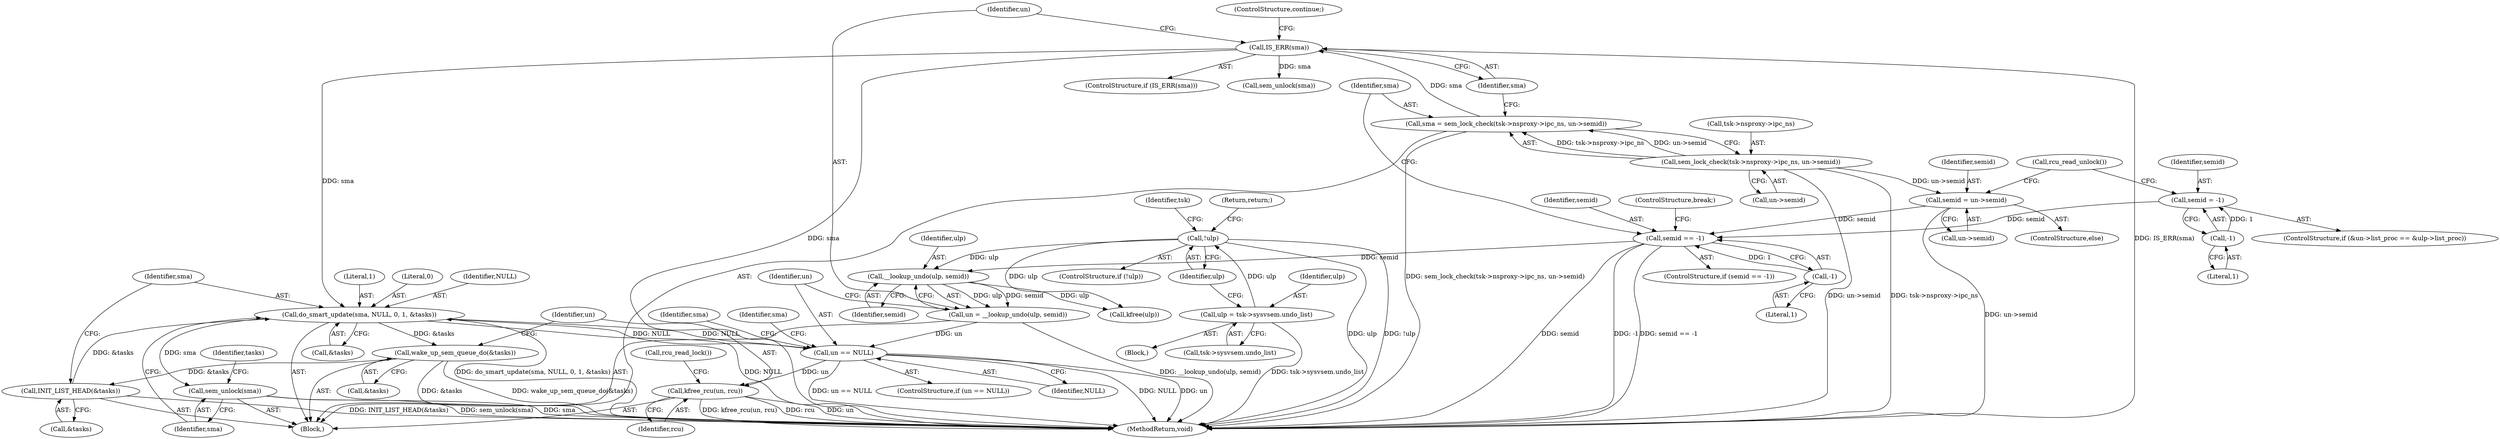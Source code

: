 digraph "1_linux_6062a8dc0517bce23e3c2f7d2fea5e22411269a3_1@API" {
"1000294" [label="(Call,do_smart_update(sma, NULL, 0, 1, &tasks))"];
"1000183" [label="(Call,IS_ERR(sma))"];
"1000171" [label="(Call,sma = sem_lock_check(tsk->nsproxy->ipc_ns, un->semid))"];
"1000173" [label="(Call,sem_lock_check(tsk->nsproxy->ipc_ns, un->semid))"];
"1000192" [label="(Call,un == NULL)"];
"1000186" [label="(Call,un = __lookup_undo(ulp, semid))"];
"1000188" [label="(Call,__lookup_undo(ulp, semid))"];
"1000118" [label="(Call,!ulp)"];
"1000110" [label="(Call,ulp = tsk->sysvsem.undo_list)"];
"1000166" [label="(Call,semid == -1)"];
"1000159" [label="(Call,semid = un->semid)"];
"1000154" [label="(Call,semid = -1)"];
"1000156" [label="(Call,-1)"];
"1000168" [label="(Call,-1)"];
"1000294" [label="(Call,do_smart_update(sma, NULL, 0, 1, &tasks))"];
"1000291" [label="(Call,INIT_LIST_HEAD(&tasks))"];
"1000303" [label="(Call,wake_up_sem_queue_do(&tasks))"];
"1000301" [label="(Call,sem_unlock(sma))"];
"1000306" [label="(Call,kfree_rcu(un, rcu))"];
"1000303" [label="(Call,wake_up_sem_queue_do(&tasks))"];
"1000302" [label="(Identifier,sma)"];
"1000189" [label="(Identifier,ulp)"];
"1000307" [label="(Identifier,un)"];
"1000112" [label="(Call,tsk->sysvsem.undo_list)"];
"1000161" [label="(Call,un->semid)"];
"1000171" [label="(Call,sma = sem_lock_check(tsk->nsproxy->ipc_ns, un->semid))"];
"1000157" [label="(Literal,1)"];
"1000143" [label="(Call,rcu_read_lock())"];
"1000304" [label="(Call,&tasks)"];
"1000298" [label="(Literal,1)"];
"1000305" [label="(Identifier,tasks)"];
"1000299" [label="(Call,&tasks)"];
"1000191" [label="(ControlStructure,if (un == NULL))"];
"1000197" [label="(Identifier,sma)"];
"1000186" [label="(Call,un = __lookup_undo(ulp, semid))"];
"1000108" [label="(Block,)"];
"1000160" [label="(Identifier,semid)"];
"1000164" [label="(Call,rcu_read_unlock())"];
"1000169" [label="(Literal,1)"];
"1000291" [label="(Call,INIT_LIST_HEAD(&tasks))"];
"1000170" [label="(ControlStructure,break;)"];
"1000182" [label="(ControlStructure,if (IS_ERR(sma)))"];
"1000306" [label="(Call,kfree_rcu(un, rcu))"];
"1000166" [label="(Call,semid == -1)"];
"1000119" [label="(Identifier,ulp)"];
"1000156" [label="(Call,-1)"];
"1000187" [label="(Identifier,un)"];
"1000196" [label="(Call,sem_unlock(sma))"];
"1000165" [label="(ControlStructure,if (semid == -1))"];
"1000174" [label="(Call,tsk->nsproxy->ipc_ns)"];
"1000311" [label="(MethodReturn,void)"];
"1000144" [label="(ControlStructure,if (&un->list_proc == &ulp->list_proc))"];
"1000192" [label="(Call,un == NULL)"];
"1000297" [label="(Literal,0)"];
"1000296" [label="(Identifier,NULL)"];
"1000301" [label="(Call,sem_unlock(sma))"];
"1000188" [label="(Call,__lookup_undo(ulp, semid))"];
"1000194" [label="(Identifier,NULL)"];
"1000117" [label="(ControlStructure,if (!ulp))"];
"1000184" [label="(Identifier,sma)"];
"1000110" [label="(Call,ulp = tsk->sysvsem.undo_list)"];
"1000183" [label="(Call,IS_ERR(sma))"];
"1000179" [label="(Call,un->semid)"];
"1000173" [label="(Call,sem_lock_check(tsk->nsproxy->ipc_ns, un->semid))"];
"1000111" [label="(Identifier,ulp)"];
"1000137" [label="(Block,)"];
"1000159" [label="(Call,semid = un->semid)"];
"1000203" [label="(Identifier,sma)"];
"1000167" [label="(Identifier,semid)"];
"1000155" [label="(Identifier,semid)"];
"1000120" [label="(Return,return;)"];
"1000124" [label="(Identifier,tsk)"];
"1000294" [label="(Call,do_smart_update(sma, NULL, 0, 1, &tasks))"];
"1000190" [label="(Identifier,semid)"];
"1000308" [label="(Identifier,rcu)"];
"1000168" [label="(Call,-1)"];
"1000158" [label="(ControlStructure,else)"];
"1000185" [label="(ControlStructure,continue;)"];
"1000154" [label="(Call,semid = -1)"];
"1000292" [label="(Call,&tasks)"];
"1000295" [label="(Identifier,sma)"];
"1000193" [label="(Identifier,un)"];
"1000309" [label="(Call,kfree(ulp))"];
"1000118" [label="(Call,!ulp)"];
"1000172" [label="(Identifier,sma)"];
"1000294" -> "1000137"  [label="AST: "];
"1000294" -> "1000299"  [label="CFG: "];
"1000295" -> "1000294"  [label="AST: "];
"1000296" -> "1000294"  [label="AST: "];
"1000297" -> "1000294"  [label="AST: "];
"1000298" -> "1000294"  [label="AST: "];
"1000299" -> "1000294"  [label="AST: "];
"1000302" -> "1000294"  [label="CFG: "];
"1000294" -> "1000311"  [label="DDG: do_smart_update(sma, NULL, 0, 1, &tasks)"];
"1000294" -> "1000311"  [label="DDG: NULL"];
"1000294" -> "1000192"  [label="DDG: NULL"];
"1000183" -> "1000294"  [label="DDG: sma"];
"1000192" -> "1000294"  [label="DDG: NULL"];
"1000291" -> "1000294"  [label="DDG: &tasks"];
"1000294" -> "1000301"  [label="DDG: sma"];
"1000294" -> "1000303"  [label="DDG: &tasks"];
"1000183" -> "1000182"  [label="AST: "];
"1000183" -> "1000184"  [label="CFG: "];
"1000184" -> "1000183"  [label="AST: "];
"1000185" -> "1000183"  [label="CFG: "];
"1000187" -> "1000183"  [label="CFG: "];
"1000183" -> "1000311"  [label="DDG: sma"];
"1000183" -> "1000311"  [label="DDG: IS_ERR(sma)"];
"1000171" -> "1000183"  [label="DDG: sma"];
"1000183" -> "1000196"  [label="DDG: sma"];
"1000171" -> "1000137"  [label="AST: "];
"1000171" -> "1000173"  [label="CFG: "];
"1000172" -> "1000171"  [label="AST: "];
"1000173" -> "1000171"  [label="AST: "];
"1000184" -> "1000171"  [label="CFG: "];
"1000171" -> "1000311"  [label="DDG: sem_lock_check(tsk->nsproxy->ipc_ns, un->semid)"];
"1000173" -> "1000171"  [label="DDG: tsk->nsproxy->ipc_ns"];
"1000173" -> "1000171"  [label="DDG: un->semid"];
"1000173" -> "1000179"  [label="CFG: "];
"1000174" -> "1000173"  [label="AST: "];
"1000179" -> "1000173"  [label="AST: "];
"1000173" -> "1000311"  [label="DDG: tsk->nsproxy->ipc_ns"];
"1000173" -> "1000311"  [label="DDG: un->semid"];
"1000173" -> "1000159"  [label="DDG: un->semid"];
"1000192" -> "1000191"  [label="AST: "];
"1000192" -> "1000194"  [label="CFG: "];
"1000193" -> "1000192"  [label="AST: "];
"1000194" -> "1000192"  [label="AST: "];
"1000197" -> "1000192"  [label="CFG: "];
"1000203" -> "1000192"  [label="CFG: "];
"1000192" -> "1000311"  [label="DDG: NULL"];
"1000192" -> "1000311"  [label="DDG: un"];
"1000192" -> "1000311"  [label="DDG: un == NULL"];
"1000186" -> "1000192"  [label="DDG: un"];
"1000192" -> "1000306"  [label="DDG: un"];
"1000186" -> "1000137"  [label="AST: "];
"1000186" -> "1000188"  [label="CFG: "];
"1000187" -> "1000186"  [label="AST: "];
"1000188" -> "1000186"  [label="AST: "];
"1000193" -> "1000186"  [label="CFG: "];
"1000186" -> "1000311"  [label="DDG: __lookup_undo(ulp, semid)"];
"1000188" -> "1000186"  [label="DDG: ulp"];
"1000188" -> "1000186"  [label="DDG: semid"];
"1000188" -> "1000190"  [label="CFG: "];
"1000189" -> "1000188"  [label="AST: "];
"1000190" -> "1000188"  [label="AST: "];
"1000118" -> "1000188"  [label="DDG: ulp"];
"1000166" -> "1000188"  [label="DDG: semid"];
"1000188" -> "1000309"  [label="DDG: ulp"];
"1000118" -> "1000117"  [label="AST: "];
"1000118" -> "1000119"  [label="CFG: "];
"1000119" -> "1000118"  [label="AST: "];
"1000120" -> "1000118"  [label="CFG: "];
"1000124" -> "1000118"  [label="CFG: "];
"1000118" -> "1000311"  [label="DDG: ulp"];
"1000118" -> "1000311"  [label="DDG: !ulp"];
"1000110" -> "1000118"  [label="DDG: ulp"];
"1000118" -> "1000309"  [label="DDG: ulp"];
"1000110" -> "1000108"  [label="AST: "];
"1000110" -> "1000112"  [label="CFG: "];
"1000111" -> "1000110"  [label="AST: "];
"1000112" -> "1000110"  [label="AST: "];
"1000119" -> "1000110"  [label="CFG: "];
"1000110" -> "1000311"  [label="DDG: tsk->sysvsem.undo_list"];
"1000166" -> "1000165"  [label="AST: "];
"1000166" -> "1000168"  [label="CFG: "];
"1000167" -> "1000166"  [label="AST: "];
"1000168" -> "1000166"  [label="AST: "];
"1000170" -> "1000166"  [label="CFG: "];
"1000172" -> "1000166"  [label="CFG: "];
"1000166" -> "1000311"  [label="DDG: -1"];
"1000166" -> "1000311"  [label="DDG: semid == -1"];
"1000166" -> "1000311"  [label="DDG: semid"];
"1000159" -> "1000166"  [label="DDG: semid"];
"1000154" -> "1000166"  [label="DDG: semid"];
"1000168" -> "1000166"  [label="DDG: 1"];
"1000159" -> "1000158"  [label="AST: "];
"1000159" -> "1000161"  [label="CFG: "];
"1000160" -> "1000159"  [label="AST: "];
"1000161" -> "1000159"  [label="AST: "];
"1000164" -> "1000159"  [label="CFG: "];
"1000159" -> "1000311"  [label="DDG: un->semid"];
"1000154" -> "1000144"  [label="AST: "];
"1000154" -> "1000156"  [label="CFG: "];
"1000155" -> "1000154"  [label="AST: "];
"1000156" -> "1000154"  [label="AST: "];
"1000164" -> "1000154"  [label="CFG: "];
"1000156" -> "1000154"  [label="DDG: 1"];
"1000156" -> "1000157"  [label="CFG: "];
"1000157" -> "1000156"  [label="AST: "];
"1000168" -> "1000169"  [label="CFG: "];
"1000169" -> "1000168"  [label="AST: "];
"1000291" -> "1000137"  [label="AST: "];
"1000291" -> "1000292"  [label="CFG: "];
"1000292" -> "1000291"  [label="AST: "];
"1000295" -> "1000291"  [label="CFG: "];
"1000291" -> "1000311"  [label="DDG: INIT_LIST_HEAD(&tasks)"];
"1000303" -> "1000291"  [label="DDG: &tasks"];
"1000303" -> "1000137"  [label="AST: "];
"1000303" -> "1000304"  [label="CFG: "];
"1000304" -> "1000303"  [label="AST: "];
"1000307" -> "1000303"  [label="CFG: "];
"1000303" -> "1000311"  [label="DDG: &tasks"];
"1000303" -> "1000311"  [label="DDG: wake_up_sem_queue_do(&tasks)"];
"1000301" -> "1000137"  [label="AST: "];
"1000301" -> "1000302"  [label="CFG: "];
"1000302" -> "1000301"  [label="AST: "];
"1000305" -> "1000301"  [label="CFG: "];
"1000301" -> "1000311"  [label="DDG: sem_unlock(sma)"];
"1000301" -> "1000311"  [label="DDG: sma"];
"1000306" -> "1000137"  [label="AST: "];
"1000306" -> "1000308"  [label="CFG: "];
"1000307" -> "1000306"  [label="AST: "];
"1000308" -> "1000306"  [label="AST: "];
"1000143" -> "1000306"  [label="CFG: "];
"1000306" -> "1000311"  [label="DDG: un"];
"1000306" -> "1000311"  [label="DDG: kfree_rcu(un, rcu)"];
"1000306" -> "1000311"  [label="DDG: rcu"];
}
